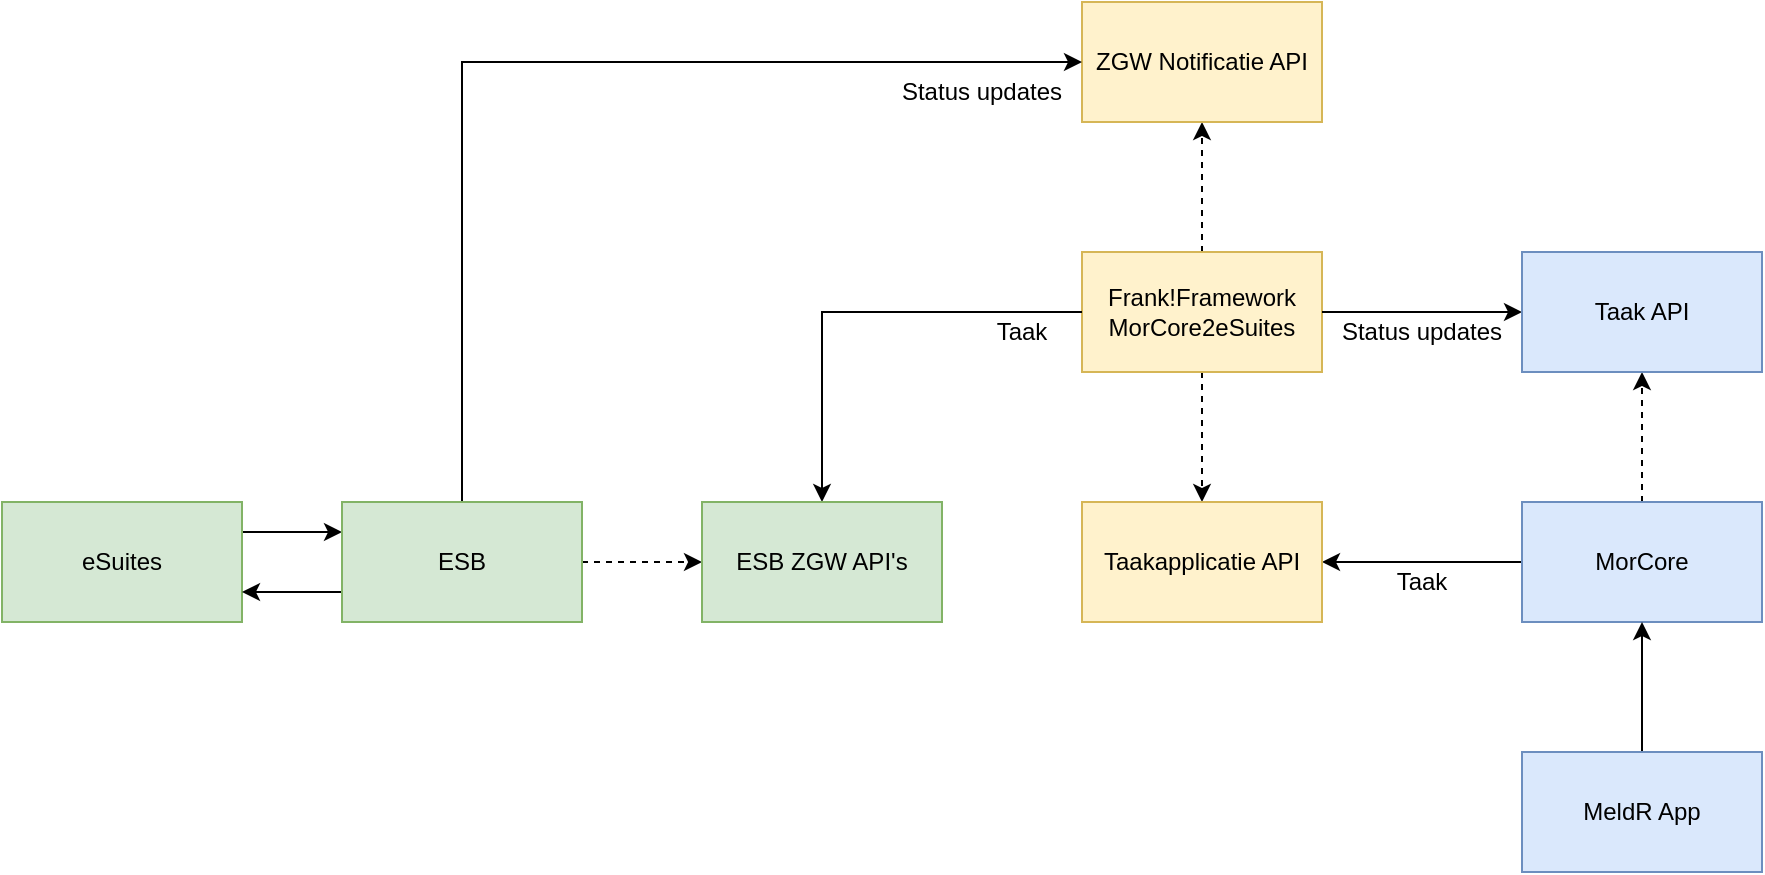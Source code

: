 <mxfile version="22.0.2" type="device">
  <diagram name="Page-1" id="nPkqDjinHQpBeGgGiTO2">
    <mxGraphModel dx="2285" dy="689" grid="1" gridSize="10" guides="1" tooltips="1" connect="1" arrows="1" fold="1" page="1" pageScale="1" pageWidth="1100" pageHeight="850" math="0" shadow="0">
      <root>
        <mxCell id="0" />
        <mxCell id="1" parent="0" />
        <mxCell id="t-MH8Xzyu4oS2_ZOzKa4-7" style="edgeStyle=orthogonalEdgeStyle;rounded=0;orthogonalLoop=1;jettySize=auto;html=1;entryX=1;entryY=0.5;entryDx=0;entryDy=0;" edge="1" parent="1" source="t-MH8Xzyu4oS2_ZOzKa4-1" target="t-MH8Xzyu4oS2_ZOzKa4-5">
          <mxGeometry relative="1" as="geometry" />
        </mxCell>
        <mxCell id="t-MH8Xzyu4oS2_ZOzKa4-18" style="edgeStyle=orthogonalEdgeStyle;rounded=0;orthogonalLoop=1;jettySize=auto;html=1;entryX=0.5;entryY=1;entryDx=0;entryDy=0;dashed=1;" edge="1" parent="1" source="t-MH8Xzyu4oS2_ZOzKa4-1" target="t-MH8Xzyu4oS2_ZOzKa4-17">
          <mxGeometry relative="1" as="geometry" />
        </mxCell>
        <mxCell id="t-MH8Xzyu4oS2_ZOzKa4-1" value="MorCore" style="rounded=0;whiteSpace=wrap;html=1;fillColor=#dae8fc;strokeColor=#6c8ebf;" vertex="1" parent="1">
          <mxGeometry x="570" y="395" width="120" height="60" as="geometry" />
        </mxCell>
        <mxCell id="t-MH8Xzyu4oS2_ZOzKa4-3" style="edgeStyle=orthogonalEdgeStyle;rounded=0;orthogonalLoop=1;jettySize=auto;html=1;entryX=0.5;entryY=1;entryDx=0;entryDy=0;" edge="1" parent="1" source="t-MH8Xzyu4oS2_ZOzKa4-2" target="t-MH8Xzyu4oS2_ZOzKa4-1">
          <mxGeometry relative="1" as="geometry" />
        </mxCell>
        <mxCell id="t-MH8Xzyu4oS2_ZOzKa4-2" value="MeldR App" style="rounded=0;whiteSpace=wrap;html=1;fillColor=#dae8fc;strokeColor=#6c8ebf;" vertex="1" parent="1">
          <mxGeometry x="570" y="520" width="120" height="60" as="geometry" />
        </mxCell>
        <mxCell id="t-MH8Xzyu4oS2_ZOzKa4-6" style="edgeStyle=orthogonalEdgeStyle;rounded=0;orthogonalLoop=1;jettySize=auto;html=1;entryX=0.5;entryY=0;entryDx=0;entryDy=0;dashed=1;" edge="1" parent="1" source="t-MH8Xzyu4oS2_ZOzKa4-4" target="t-MH8Xzyu4oS2_ZOzKa4-5">
          <mxGeometry relative="1" as="geometry" />
        </mxCell>
        <mxCell id="t-MH8Xzyu4oS2_ZOzKa4-9" style="edgeStyle=orthogonalEdgeStyle;rounded=0;orthogonalLoop=1;jettySize=auto;html=1;entryX=0.5;entryY=1;entryDx=0;entryDy=0;dashed=1;" edge="1" parent="1" source="t-MH8Xzyu4oS2_ZOzKa4-4" target="t-MH8Xzyu4oS2_ZOzKa4-8">
          <mxGeometry relative="1" as="geometry" />
        </mxCell>
        <mxCell id="t-MH8Xzyu4oS2_ZOzKa4-4" value="Frank!Framework&lt;br&gt;MorCore2eSuites" style="rounded=0;whiteSpace=wrap;html=1;fillColor=#fff2cc;strokeColor=#d6b656;" vertex="1" parent="1">
          <mxGeometry x="350" y="270" width="120" height="60" as="geometry" />
        </mxCell>
        <mxCell id="t-MH8Xzyu4oS2_ZOzKa4-13" style="edgeStyle=orthogonalEdgeStyle;rounded=0;orthogonalLoop=1;jettySize=auto;html=1;entryX=0.5;entryY=0;entryDx=0;entryDy=0;exitX=0;exitY=0.5;exitDx=0;exitDy=0;" edge="1" parent="1" source="t-MH8Xzyu4oS2_ZOzKa4-4" target="t-MH8Xzyu4oS2_ZOzKa4-11">
          <mxGeometry relative="1" as="geometry" />
        </mxCell>
        <mxCell id="t-MH8Xzyu4oS2_ZOzKa4-5" value="Taakapplicatie API" style="rounded=0;whiteSpace=wrap;html=1;fillColor=#fff2cc;strokeColor=#d6b656;" vertex="1" parent="1">
          <mxGeometry x="350" y="395" width="120" height="60" as="geometry" />
        </mxCell>
        <mxCell id="t-MH8Xzyu4oS2_ZOzKa4-19" style="edgeStyle=orthogonalEdgeStyle;rounded=0;orthogonalLoop=1;jettySize=auto;html=1;entryX=0;entryY=0.5;entryDx=0;entryDy=0;exitX=1;exitY=0.5;exitDx=0;exitDy=0;" edge="1" parent="1" source="t-MH8Xzyu4oS2_ZOzKa4-4" target="t-MH8Xzyu4oS2_ZOzKa4-17">
          <mxGeometry relative="1" as="geometry" />
        </mxCell>
        <mxCell id="t-MH8Xzyu4oS2_ZOzKa4-8" value="ZGW Notificatie API" style="rounded=0;whiteSpace=wrap;html=1;fillColor=#fff2cc;strokeColor=#d6b656;" vertex="1" parent="1">
          <mxGeometry x="350" y="145" width="120" height="60" as="geometry" />
        </mxCell>
        <mxCell id="t-MH8Xzyu4oS2_ZOzKa4-12" style="edgeStyle=orthogonalEdgeStyle;rounded=0;orthogonalLoop=1;jettySize=auto;html=1;entryX=0;entryY=0.5;entryDx=0;entryDy=0;exitX=0.5;exitY=0;exitDx=0;exitDy=0;" edge="1" parent="1" source="t-MH8Xzyu4oS2_ZOzKa4-15" target="t-MH8Xzyu4oS2_ZOzKa4-8">
          <mxGeometry relative="1" as="geometry" />
        </mxCell>
        <mxCell id="t-MH8Xzyu4oS2_ZOzKa4-14" style="edgeStyle=orthogonalEdgeStyle;rounded=0;orthogonalLoop=1;jettySize=auto;html=1;entryX=0;entryY=0.5;entryDx=0;entryDy=0;dashed=1;exitX=1;exitY=0.5;exitDx=0;exitDy=0;" edge="1" parent="1" source="t-MH8Xzyu4oS2_ZOzKa4-15" target="t-MH8Xzyu4oS2_ZOzKa4-11">
          <mxGeometry relative="1" as="geometry" />
        </mxCell>
        <mxCell id="t-MH8Xzyu4oS2_ZOzKa4-16" style="edgeStyle=orthogonalEdgeStyle;rounded=0;orthogonalLoop=1;jettySize=auto;html=1;entryX=0;entryY=0.25;entryDx=0;entryDy=0;exitX=1;exitY=0.25;exitDx=0;exitDy=0;" edge="1" parent="1" source="t-MH8Xzyu4oS2_ZOzKa4-10" target="t-MH8Xzyu4oS2_ZOzKa4-15">
          <mxGeometry relative="1" as="geometry" />
        </mxCell>
        <mxCell id="t-MH8Xzyu4oS2_ZOzKa4-10" value="eSuites" style="rounded=0;whiteSpace=wrap;html=1;fillColor=#d5e8d4;strokeColor=#82b366;" vertex="1" parent="1">
          <mxGeometry x="-190" y="395" width="120" height="60" as="geometry" />
        </mxCell>
        <mxCell id="t-MH8Xzyu4oS2_ZOzKa4-11" value="ESB ZGW API&#39;s" style="rounded=0;whiteSpace=wrap;html=1;fillColor=#d5e8d4;strokeColor=#82b366;" vertex="1" parent="1">
          <mxGeometry x="160" y="395" width="120" height="60" as="geometry" />
        </mxCell>
        <mxCell id="t-MH8Xzyu4oS2_ZOzKa4-20" style="edgeStyle=orthogonalEdgeStyle;rounded=0;orthogonalLoop=1;jettySize=auto;html=1;entryX=1;entryY=0.75;entryDx=0;entryDy=0;exitX=0;exitY=0.75;exitDx=0;exitDy=0;" edge="1" parent="1" source="t-MH8Xzyu4oS2_ZOzKa4-15" target="t-MH8Xzyu4oS2_ZOzKa4-10">
          <mxGeometry relative="1" as="geometry" />
        </mxCell>
        <mxCell id="t-MH8Xzyu4oS2_ZOzKa4-15" value="ESB" style="rounded=0;whiteSpace=wrap;html=1;fillColor=#d5e8d4;strokeColor=#82b366;" vertex="1" parent="1">
          <mxGeometry x="-20" y="395" width="120" height="60" as="geometry" />
        </mxCell>
        <mxCell id="t-MH8Xzyu4oS2_ZOzKa4-17" value="Taak API" style="rounded=0;whiteSpace=wrap;html=1;fillColor=#dae8fc;strokeColor=#6c8ebf;" vertex="1" parent="1">
          <mxGeometry x="570" y="270" width="120" height="60" as="geometry" />
        </mxCell>
        <mxCell id="t-MH8Xzyu4oS2_ZOzKa4-21" value="Taak" style="text;html=1;strokeColor=none;fillColor=none;align=center;verticalAlign=middle;whiteSpace=wrap;rounded=0;" vertex="1" parent="1">
          <mxGeometry x="500" y="425" width="40" height="20" as="geometry" />
        </mxCell>
        <mxCell id="t-MH8Xzyu4oS2_ZOzKa4-23" value="Status updates" style="text;html=1;strokeColor=none;fillColor=none;align=center;verticalAlign=middle;whiteSpace=wrap;rounded=0;" vertex="1" parent="1">
          <mxGeometry x="470" y="300" width="100" height="20" as="geometry" />
        </mxCell>
        <mxCell id="t-MH8Xzyu4oS2_ZOzKa4-25" value="Status updates" style="text;html=1;strokeColor=none;fillColor=none;align=center;verticalAlign=middle;whiteSpace=wrap;rounded=0;" vertex="1" parent="1">
          <mxGeometry x="250" y="180" width="100" height="20" as="geometry" />
        </mxCell>
        <mxCell id="t-MH8Xzyu4oS2_ZOzKa4-26" value="Taak" style="text;html=1;strokeColor=none;fillColor=none;align=center;verticalAlign=middle;whiteSpace=wrap;rounded=0;" vertex="1" parent="1">
          <mxGeometry x="300" y="300" width="40" height="20" as="geometry" />
        </mxCell>
      </root>
    </mxGraphModel>
  </diagram>
</mxfile>

